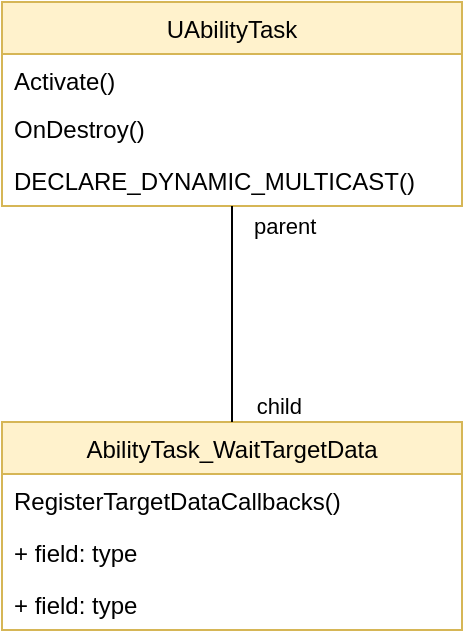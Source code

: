 <mxfile version="20.8.3" type="github"><diagram id="Pxh6C-fd8CMLRoSRGeqW" name="第 1 页"><mxGraphModel dx="1434" dy="708" grid="1" gridSize="10" guides="1" tooltips="1" connect="1" arrows="1" fold="1" page="1" pageScale="1" pageWidth="827" pageHeight="1169" math="0" shadow="0"><root><mxCell id="0"/><mxCell id="1" parent="0"/><mxCell id="lgzTXmpoqVMhV6-8MdLU-1" value="AbilityTask_WaitTargetData" style="swimlane;fontStyle=0;childLayout=stackLayout;horizontal=1;startSize=26;fillColor=#fff2cc;horizontalStack=0;resizeParent=1;resizeParentMax=0;resizeLast=0;collapsible=1;marginBottom=0;strokeColor=#d6b656;" vertex="1" parent="1"><mxGeometry x="290" y="230" width="230" height="104" as="geometry"/></mxCell><mxCell id="lgzTXmpoqVMhV6-8MdLU-2" value="RegisterTargetDataCallbacks()" style="text;strokeColor=none;fillColor=none;align=left;verticalAlign=top;spacingLeft=4;spacingRight=4;overflow=hidden;rotatable=0;points=[[0,0.5],[1,0.5]];portConstraint=eastwest;" vertex="1" parent="lgzTXmpoqVMhV6-8MdLU-1"><mxGeometry y="26" width="230" height="26" as="geometry"/></mxCell><mxCell id="lgzTXmpoqVMhV6-8MdLU-3" value="+ field: type" style="text;strokeColor=none;fillColor=none;align=left;verticalAlign=top;spacingLeft=4;spacingRight=4;overflow=hidden;rotatable=0;points=[[0,0.5],[1,0.5]];portConstraint=eastwest;" vertex="1" parent="lgzTXmpoqVMhV6-8MdLU-1"><mxGeometry y="52" width="230" height="26" as="geometry"/></mxCell><mxCell id="lgzTXmpoqVMhV6-8MdLU-4" value="+ field: type" style="text;strokeColor=none;fillColor=none;align=left;verticalAlign=top;spacingLeft=4;spacingRight=4;overflow=hidden;rotatable=0;points=[[0,0.5],[1,0.5]];portConstraint=eastwest;" vertex="1" parent="lgzTXmpoqVMhV6-8MdLU-1"><mxGeometry y="78" width="230" height="26" as="geometry"/></mxCell><mxCell id="lgzTXmpoqVMhV6-8MdLU-17" value="UAbilityTask" style="swimlane;fontStyle=0;childLayout=stackLayout;horizontal=1;startSize=26;fillColor=#fff2cc;horizontalStack=0;resizeParent=1;resizeParentMax=0;resizeLast=0;collapsible=1;marginBottom=0;strokeColor=#d6b656;" vertex="1" parent="1"><mxGeometry x="290" y="20" width="230" height="102" as="geometry"/></mxCell><mxCell id="lgzTXmpoqVMhV6-8MdLU-18" value="Activate()" style="text;strokeColor=none;fillColor=none;align=left;verticalAlign=top;spacingLeft=4;spacingRight=4;overflow=hidden;rotatable=0;points=[[0,0.5],[1,0.5]];portConstraint=eastwest;" vertex="1" parent="lgzTXmpoqVMhV6-8MdLU-17"><mxGeometry y="26" width="230" height="24" as="geometry"/></mxCell><mxCell id="lgzTXmpoqVMhV6-8MdLU-19" value="OnDestroy()" style="text;strokeColor=none;fillColor=none;align=left;verticalAlign=top;spacingLeft=4;spacingRight=4;overflow=hidden;rotatable=0;points=[[0,0.5],[1,0.5]];portConstraint=eastwest;" vertex="1" parent="lgzTXmpoqVMhV6-8MdLU-17"><mxGeometry y="50" width="230" height="26" as="geometry"/></mxCell><mxCell id="lgzTXmpoqVMhV6-8MdLU-21" value="DECLARE_DYNAMIC_MULTICAST()" style="text;strokeColor=none;fillColor=none;align=left;verticalAlign=top;spacingLeft=4;spacingRight=4;overflow=hidden;rotatable=0;points=[[0,0.5],[1,0.5]];portConstraint=eastwest;" vertex="1" parent="lgzTXmpoqVMhV6-8MdLU-17"><mxGeometry y="76" width="230" height="26" as="geometry"/></mxCell><mxCell id="lgzTXmpoqVMhV6-8MdLU-22" value="" style="endArrow=none;html=1;edgeStyle=orthogonalEdgeStyle;rounded=0;entryX=0.5;entryY=0;entryDx=0;entryDy=0;" edge="1" parent="1" source="lgzTXmpoqVMhV6-8MdLU-21" target="lgzTXmpoqVMhV6-8MdLU-1"><mxGeometry relative="1" as="geometry"><mxPoint x="410" y="130" as="sourcePoint"/><mxPoint x="570" y="130" as="targetPoint"/><Array as="points"><mxPoint x="405" y="210"/><mxPoint x="405" y="210"/></Array></mxGeometry></mxCell><mxCell id="lgzTXmpoqVMhV6-8MdLU-23" value="parent" style="edgeLabel;resizable=0;html=1;align=left;verticalAlign=bottom;" connectable="0" vertex="1" parent="lgzTXmpoqVMhV6-8MdLU-22"><mxGeometry x="-1" relative="1" as="geometry"><mxPoint x="9" y="18" as="offset"/></mxGeometry></mxCell><mxCell id="lgzTXmpoqVMhV6-8MdLU-24" value="child" style="edgeLabel;resizable=0;html=1;align=right;verticalAlign=bottom;" connectable="0" vertex="1" parent="lgzTXmpoqVMhV6-8MdLU-22"><mxGeometry x="1" relative="1" as="geometry"><mxPoint x="35" as="offset"/></mxGeometry></mxCell></root></mxGraphModel></diagram></mxfile>